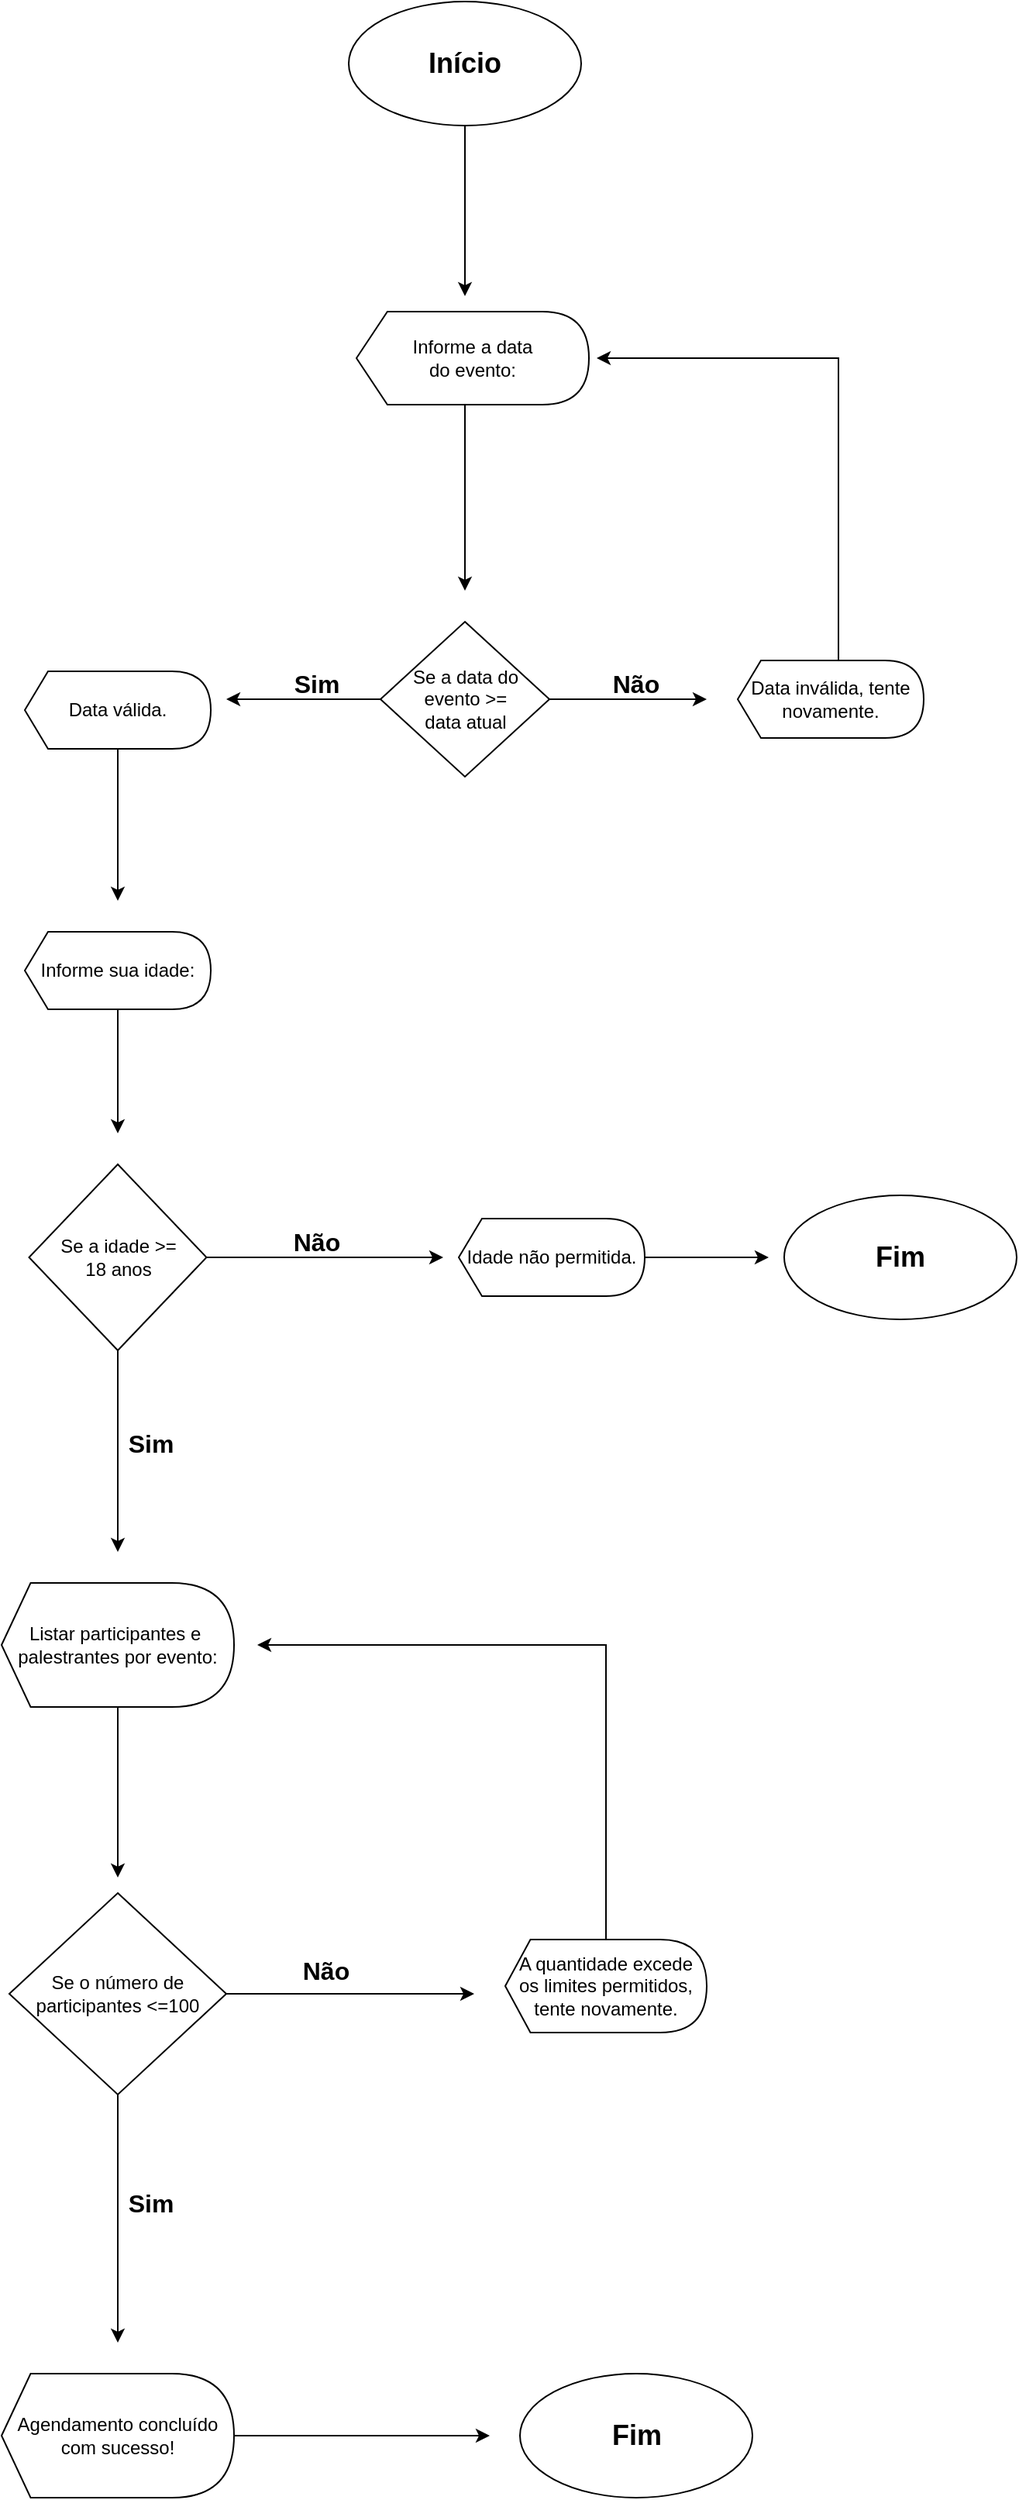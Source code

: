 <mxfile version="18.0.1" type="github"><diagram id="kIsjc8syz51NtTQ112zZ" name="Page-1"><mxGraphModel dx="1038" dy="547" grid="1" gridSize="10" guides="1" tooltips="1" connect="1" arrows="1" fold="1" page="1" pageScale="1" pageWidth="827" pageHeight="1169" math="0" shadow="0"><root><mxCell id="0"/><mxCell id="1" parent="0"/><mxCell id="_lYhQXKATWfiTc_kk6Ju-1" value="&lt;b&gt;&lt;font style=&quot;font-size: 18px;&quot;&gt;Início&lt;/font&gt;&lt;/b&gt;" style="ellipse;whiteSpace=wrap;html=1;" vertex="1" parent="1"><mxGeometry x="299" y="30" width="150" height="80" as="geometry"/></mxCell><mxCell id="_lYhQXKATWfiTc_kk6Ju-2" value="" style="endArrow=classic;html=1;rounded=0;exitX=0.5;exitY=1;exitDx=0;exitDy=0;" edge="1" parent="1"><mxGeometry width="50" height="50" relative="1" as="geometry"><mxPoint x="374" y="110" as="sourcePoint"/><mxPoint x="374" y="220" as="targetPoint"/></mxGeometry></mxCell><mxCell id="_lYhQXKATWfiTc_kk6Ju-7" style="edgeStyle=orthogonalEdgeStyle;rounded=0;orthogonalLoop=1;jettySize=auto;html=1;exitX=0;exitY=0;exitDx=70;exitDy=60;exitPerimeter=0;" edge="1" parent="1" source="_lYhQXKATWfiTc_kk6Ju-5"><mxGeometry relative="1" as="geometry"><mxPoint x="374" y="410" as="targetPoint"/></mxGeometry></mxCell><mxCell id="_lYhQXKATWfiTc_kk6Ju-5" value="Informe a data&lt;br&gt;do evento:" style="shape=display;whiteSpace=wrap;html=1;size=0.133;" vertex="1" parent="1"><mxGeometry x="304" y="230" width="150" height="60" as="geometry"/></mxCell><mxCell id="_lYhQXKATWfiTc_kk6Ju-9" style="edgeStyle=orthogonalEdgeStyle;rounded=0;orthogonalLoop=1;jettySize=auto;html=1;exitX=1;exitY=0.5;exitDx=0;exitDy=0;fontSize=10;" edge="1" parent="1" source="_lYhQXKATWfiTc_kk6Ju-8"><mxGeometry relative="1" as="geometry"><mxPoint x="530" y="480" as="targetPoint"/></mxGeometry></mxCell><mxCell id="_lYhQXKATWfiTc_kk6Ju-13" style="edgeStyle=orthogonalEdgeStyle;rounded=0;orthogonalLoop=1;jettySize=auto;html=1;exitX=0;exitY=0.5;exitDx=0;exitDy=0;fontSize=12;" edge="1" parent="1" source="_lYhQXKATWfiTc_kk6Ju-8"><mxGeometry relative="1" as="geometry"><mxPoint x="220" y="480" as="targetPoint"/></mxGeometry></mxCell><mxCell id="_lYhQXKATWfiTc_kk6Ju-8" value="Se a data do evento &amp;gt;=&lt;br&gt;data atual" style="rhombus;whiteSpace=wrap;html=1;" vertex="1" parent="1"><mxGeometry x="319.5" y="430" width="109" height="100" as="geometry"/></mxCell><mxCell id="_lYhQXKATWfiTc_kk6Ju-11" value="&lt;b style=&quot;font-size: 16px;&quot;&gt;Não&lt;/b&gt;" style="text;html=1;strokeColor=none;fillColor=none;align=center;verticalAlign=middle;whiteSpace=wrap;rounded=0;fontSize=16;horizontal=1;" vertex="1" parent="1"><mxGeometry x="449" y="450" width="71" height="40" as="geometry"/></mxCell><mxCell id="_lYhQXKATWfiTc_kk6Ju-19" style="edgeStyle=orthogonalEdgeStyle;rounded=0;orthogonalLoop=1;jettySize=auto;html=1;fontSize=12;entryX=1;entryY=0.5;entryDx=0;entryDy=0;entryPerimeter=0;" edge="1" parent="1"><mxGeometry relative="1" as="geometry"><mxPoint x="459" y="260" as="targetPoint"/><mxPoint x="615" y="460" as="sourcePoint"/><Array as="points"><mxPoint x="615" y="260"/></Array></mxGeometry></mxCell><mxCell id="_lYhQXKATWfiTc_kk6Ju-25" value="" style="edgeStyle=orthogonalEdgeStyle;rounded=0;orthogonalLoop=1;jettySize=auto;html=1;fontSize=12;" edge="1" parent="1" source="_lYhQXKATWfiTc_kk6Ju-12"><mxGeometry relative="1" as="geometry"><mxPoint x="570" y="840" as="targetPoint"/></mxGeometry></mxCell><mxCell id="_lYhQXKATWfiTc_kk6Ju-12" value="Idade não permitida." style="shape=display;whiteSpace=wrap;html=1;fontSize=12;size=0.125;" vertex="1" parent="1"><mxGeometry x="370" y="815" width="120" height="50" as="geometry"/></mxCell><mxCell id="_lYhQXKATWfiTc_kk6Ju-14" value="&lt;b style=&quot;font-size: 16px;&quot;&gt;Sim&lt;/b&gt;" style="text;html=1;strokeColor=none;fillColor=none;align=center;verticalAlign=middle;whiteSpace=wrap;rounded=0;fontSize=16;horizontal=1;" vertex="1" parent="1"><mxGeometry x="243" y="450" width="71" height="40" as="geometry"/></mxCell><mxCell id="_lYhQXKATWfiTc_kk6Ju-16" style="edgeStyle=orthogonalEdgeStyle;rounded=0;orthogonalLoop=1;jettySize=auto;html=1;fontSize=12;" edge="1" parent="1" source="_lYhQXKATWfiTc_kk6Ju-15"><mxGeometry relative="1" as="geometry"><mxPoint x="150" y="610" as="targetPoint"/></mxGeometry></mxCell><mxCell id="_lYhQXKATWfiTc_kk6Ju-15" value="Data válida." style="shape=display;whiteSpace=wrap;html=1;fontSize=12;size=0.125;" vertex="1" parent="1"><mxGeometry x="90" y="462" width="120" height="50" as="geometry"/></mxCell><mxCell id="_lYhQXKATWfiTc_kk6Ju-18" style="edgeStyle=orthogonalEdgeStyle;rounded=0;orthogonalLoop=1;jettySize=auto;html=1;fontSize=12;" edge="1" parent="1" source="_lYhQXKATWfiTc_kk6Ju-17"><mxGeometry relative="1" as="geometry"><mxPoint x="150" y="760" as="targetPoint"/></mxGeometry></mxCell><mxCell id="_lYhQXKATWfiTc_kk6Ju-17" value="Informe sua idade:" style="shape=display;whiteSpace=wrap;html=1;fontSize=12;size=0.125;" vertex="1" parent="1"><mxGeometry x="90" y="630" width="120" height="50" as="geometry"/></mxCell><mxCell id="_lYhQXKATWfiTc_kk6Ju-21" style="edgeStyle=orthogonalEdgeStyle;rounded=0;orthogonalLoop=1;jettySize=auto;html=1;exitX=1;exitY=0.5;exitDx=0;exitDy=0;fontSize=12;" edge="1" parent="1" source="_lYhQXKATWfiTc_kk6Ju-20"><mxGeometry relative="1" as="geometry"><mxPoint x="360" y="840" as="targetPoint"/></mxGeometry></mxCell><mxCell id="_lYhQXKATWfiTc_kk6Ju-27" style="edgeStyle=orthogonalEdgeStyle;rounded=0;orthogonalLoop=1;jettySize=auto;html=1;exitX=0.5;exitY=1;exitDx=0;exitDy=0;fontSize=12;" edge="1" parent="1" source="_lYhQXKATWfiTc_kk6Ju-20"><mxGeometry relative="1" as="geometry"><mxPoint x="150" y="1030" as="targetPoint"/></mxGeometry></mxCell><mxCell id="_lYhQXKATWfiTc_kk6Ju-20" value="Se a idade &amp;gt;=&lt;br&gt;18 anos" style="rhombus;whiteSpace=wrap;html=1;" vertex="1" parent="1"><mxGeometry x="92.75" y="780" width="114.5" height="120" as="geometry"/></mxCell><mxCell id="_lYhQXKATWfiTc_kk6Ju-23" value="&lt;b style=&quot;font-size: 16px;&quot;&gt;Não&lt;/b&gt;" style="text;html=1;strokeColor=none;fillColor=none;align=center;verticalAlign=middle;whiteSpace=wrap;rounded=0;fontSize=16;horizontal=1;" vertex="1" parent="1"><mxGeometry x="243" y="810" width="71" height="40" as="geometry"/></mxCell><mxCell id="_lYhQXKATWfiTc_kk6Ju-24" value="&lt;b&gt;&lt;font style=&quot;font-size: 18px;&quot;&gt;Fim&lt;/font&gt;&lt;/b&gt;" style="ellipse;whiteSpace=wrap;html=1;" vertex="1" parent="1"><mxGeometry x="580" y="800" width="150" height="80" as="geometry"/></mxCell><mxCell id="_lYhQXKATWfiTc_kk6Ju-28" value="&lt;b style=&quot;font-size: 16px;&quot;&gt;Sim&lt;/b&gt;" style="text;html=1;strokeColor=none;fillColor=none;align=center;verticalAlign=middle;whiteSpace=wrap;rounded=0;fontSize=16;horizontal=1;" vertex="1" parent="1"><mxGeometry x="136.25" y="940" width="71" height="40" as="geometry"/></mxCell><mxCell id="_lYhQXKATWfiTc_kk6Ju-34" style="edgeStyle=orthogonalEdgeStyle;rounded=0;orthogonalLoop=1;jettySize=auto;html=1;fontSize=12;" edge="1" parent="1" source="_lYhQXKATWfiTc_kk6Ju-29"><mxGeometry relative="1" as="geometry"><mxPoint x="150" y="1240" as="targetPoint"/></mxGeometry></mxCell><mxCell id="_lYhQXKATWfiTc_kk6Ju-29" value="Listar participantes e&amp;nbsp; palestrantes por evento:" style="shape=display;whiteSpace=wrap;html=1;fontSize=12;size=0.125;" vertex="1" parent="1"><mxGeometry x="75" y="1050" width="150" height="80" as="geometry"/></mxCell><mxCell id="_lYhQXKATWfiTc_kk6Ju-31" value="Data inválida, tente novamente." style="shape=display;whiteSpace=wrap;html=1;fontSize=12;size=0.125;" vertex="1" parent="1"><mxGeometry x="550" y="455" width="120" height="50" as="geometry"/></mxCell><mxCell id="_lYhQXKATWfiTc_kk6Ju-35" style="edgeStyle=orthogonalEdgeStyle;rounded=0;orthogonalLoop=1;jettySize=auto;html=1;fontSize=12;" edge="1" parent="1" source="_lYhQXKATWfiTc_kk6Ju-33"><mxGeometry relative="1" as="geometry"><mxPoint x="380" y="1315" as="targetPoint"/></mxGeometry></mxCell><mxCell id="_lYhQXKATWfiTc_kk6Ju-39" style="edgeStyle=orthogonalEdgeStyle;rounded=0;orthogonalLoop=1;jettySize=auto;html=1;exitX=0.5;exitY=1;exitDx=0;exitDy=0;fontSize=12;" edge="1" parent="1" source="_lYhQXKATWfiTc_kk6Ju-33"><mxGeometry relative="1" as="geometry"><mxPoint x="150" y="1540" as="targetPoint"/></mxGeometry></mxCell><mxCell id="_lYhQXKATWfiTc_kk6Ju-33" value="Se o número de participantes &amp;lt;=100" style="rhombus;whiteSpace=wrap;html=1;" vertex="1" parent="1"><mxGeometry x="80" y="1250" width="140" height="130" as="geometry"/></mxCell><mxCell id="_lYhQXKATWfiTc_kk6Ju-36" value="&lt;b style=&quot;font-size: 16px;&quot;&gt;Não&lt;/b&gt;" style="text;html=1;strokeColor=none;fillColor=none;align=center;verticalAlign=middle;whiteSpace=wrap;rounded=0;fontSize=16;horizontal=1;" vertex="1" parent="1"><mxGeometry x="248.5" y="1280" width="71" height="40" as="geometry"/></mxCell><mxCell id="_lYhQXKATWfiTc_kk6Ju-38" style="edgeStyle=orthogonalEdgeStyle;rounded=0;orthogonalLoop=1;jettySize=auto;html=1;fontSize=12;" edge="1" parent="1" source="_lYhQXKATWfiTc_kk6Ju-37"><mxGeometry relative="1" as="geometry"><mxPoint x="240" y="1090" as="targetPoint"/><Array as="points"><mxPoint x="465" y="1090"/></Array></mxGeometry></mxCell><mxCell id="_lYhQXKATWfiTc_kk6Ju-37" value="A quantidade excede os limites permitidos, tente novamente." style="shape=display;whiteSpace=wrap;html=1;fontSize=12;size=0.125;" vertex="1" parent="1"><mxGeometry x="400" y="1280" width="130" height="60" as="geometry"/></mxCell><mxCell id="_lYhQXKATWfiTc_kk6Ju-40" value="&lt;b style=&quot;font-size: 16px;&quot;&gt;Sim&lt;/b&gt;" style="text;html=1;strokeColor=none;fillColor=none;align=center;verticalAlign=middle;whiteSpace=wrap;rounded=0;fontSize=16;horizontal=1;" vertex="1" parent="1"><mxGeometry x="136.25" y="1430" width="71" height="40" as="geometry"/></mxCell><mxCell id="_lYhQXKATWfiTc_kk6Ju-42" style="edgeStyle=orthogonalEdgeStyle;rounded=0;orthogonalLoop=1;jettySize=auto;html=1;exitX=1;exitY=0.5;exitDx=0;exitDy=0;exitPerimeter=0;fontSize=12;" edge="1" parent="1" source="_lYhQXKATWfiTc_kk6Ju-41"><mxGeometry relative="1" as="geometry"><mxPoint x="390" y="1600" as="targetPoint"/></mxGeometry></mxCell><mxCell id="_lYhQXKATWfiTc_kk6Ju-41" value="Agendamento concluído com sucesso!" style="shape=display;whiteSpace=wrap;html=1;fontSize=12;size=0.125;" vertex="1" parent="1"><mxGeometry x="75" y="1560" width="150" height="80" as="geometry"/></mxCell><mxCell id="_lYhQXKATWfiTc_kk6Ju-43" value="&lt;b style=&quot;font-size: 18px;&quot;&gt;Fim&lt;/b&gt;" style="ellipse;whiteSpace=wrap;html=1;" vertex="1" parent="1"><mxGeometry x="409.5" y="1560" width="150" height="80" as="geometry"/></mxCell></root></mxGraphModel></diagram></mxfile>